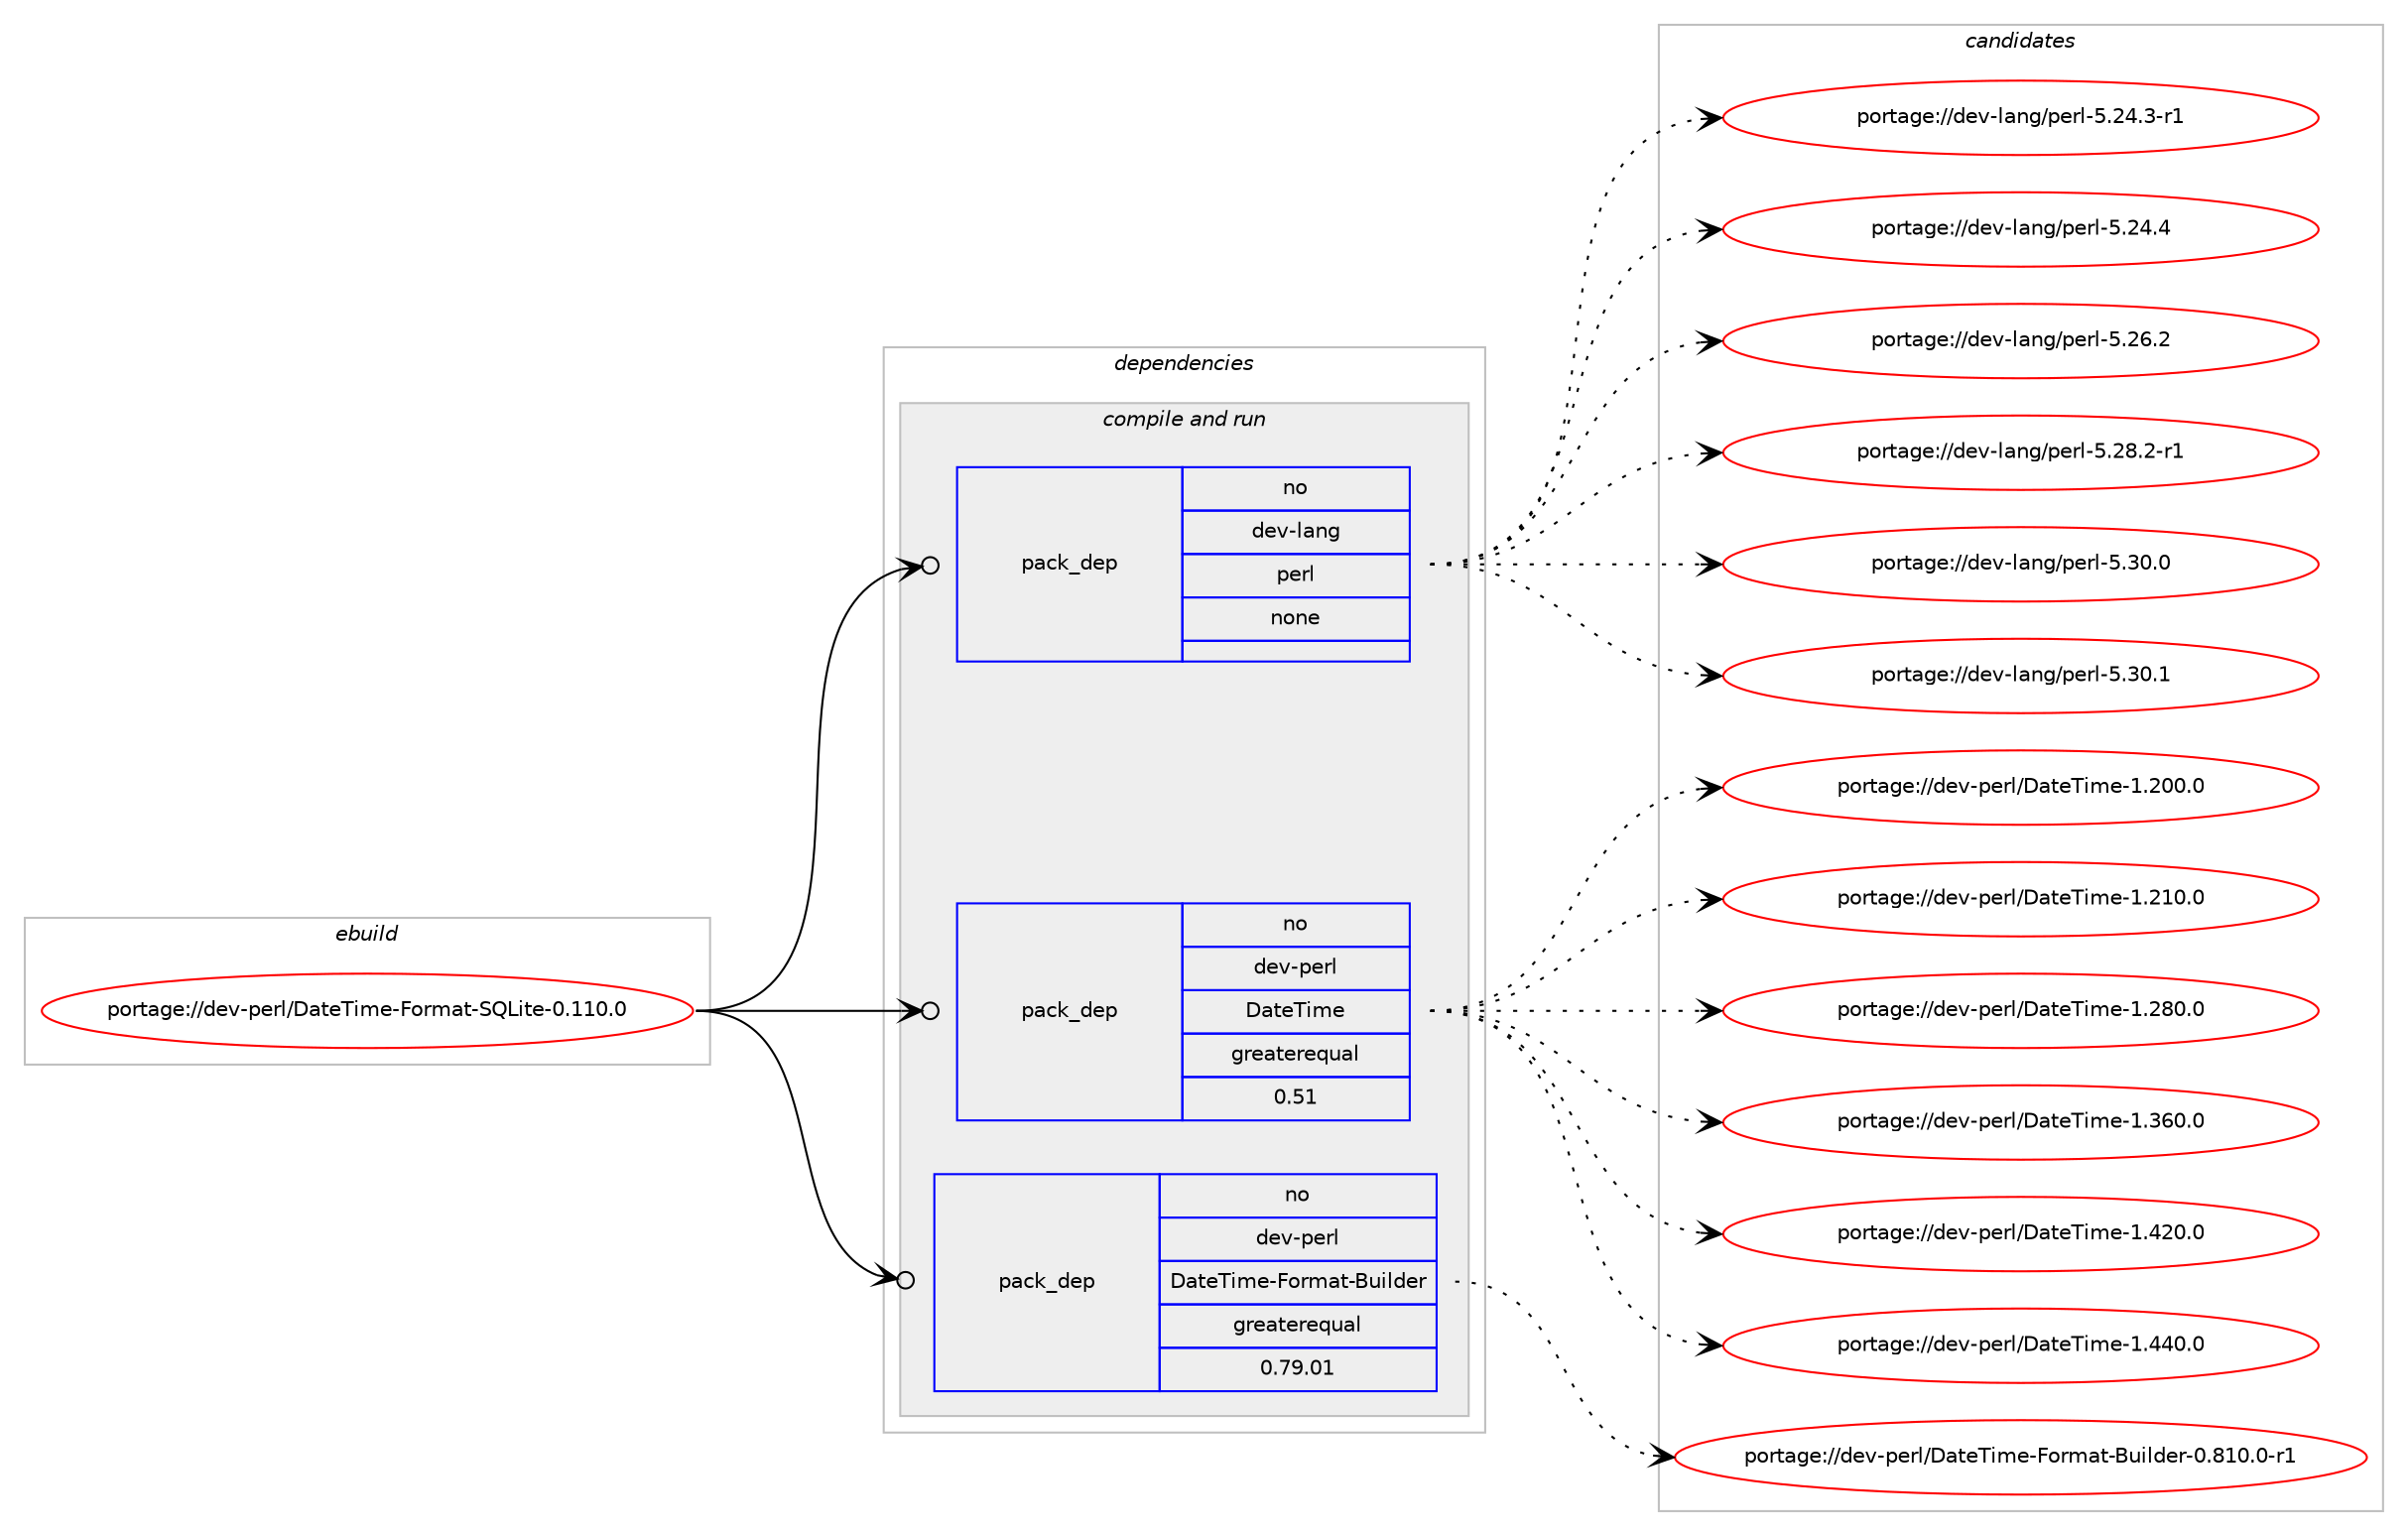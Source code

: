digraph prolog {

# *************
# Graph options
# *************

newrank=true;
concentrate=true;
compound=true;
graph [rankdir=LR,fontname=Helvetica,fontsize=10,ranksep=1.5];#, ranksep=2.5, nodesep=0.2];
edge  [arrowhead=vee];
node  [fontname=Helvetica,fontsize=10];

# **********
# The ebuild
# **********

subgraph cluster_leftcol {
color=gray;
rank=same;
label=<<i>ebuild</i>>;
id [label="portage://dev-perl/DateTime-Format-SQLite-0.110.0", color=red, width=4, href="../dev-perl/DateTime-Format-SQLite-0.110.0.svg"];
}

# ****************
# The dependencies
# ****************

subgraph cluster_midcol {
color=gray;
label=<<i>dependencies</i>>;
subgraph cluster_compile {
fillcolor="#eeeeee";
style=filled;
label=<<i>compile</i>>;
}
subgraph cluster_compileandrun {
fillcolor="#eeeeee";
style=filled;
label=<<i>compile and run</i>>;
subgraph pack85308 {
dependency111298 [label=<<TABLE BORDER="0" CELLBORDER="1" CELLSPACING="0" CELLPADDING="4" WIDTH="220"><TR><TD ROWSPAN="6" CELLPADDING="30">pack_dep</TD></TR><TR><TD WIDTH="110">no</TD></TR><TR><TD>dev-lang</TD></TR><TR><TD>perl</TD></TR><TR><TD>none</TD></TR><TR><TD></TD></TR></TABLE>>, shape=none, color=blue];
}
id:e -> dependency111298:w [weight=20,style="solid",arrowhead="odotvee"];
subgraph pack85309 {
dependency111299 [label=<<TABLE BORDER="0" CELLBORDER="1" CELLSPACING="0" CELLPADDING="4" WIDTH="220"><TR><TD ROWSPAN="6" CELLPADDING="30">pack_dep</TD></TR><TR><TD WIDTH="110">no</TD></TR><TR><TD>dev-perl</TD></TR><TR><TD>DateTime</TD></TR><TR><TD>greaterequal</TD></TR><TR><TD>0.51</TD></TR></TABLE>>, shape=none, color=blue];
}
id:e -> dependency111299:w [weight=20,style="solid",arrowhead="odotvee"];
subgraph pack85310 {
dependency111300 [label=<<TABLE BORDER="0" CELLBORDER="1" CELLSPACING="0" CELLPADDING="4" WIDTH="220"><TR><TD ROWSPAN="6" CELLPADDING="30">pack_dep</TD></TR><TR><TD WIDTH="110">no</TD></TR><TR><TD>dev-perl</TD></TR><TR><TD>DateTime-Format-Builder</TD></TR><TR><TD>greaterequal</TD></TR><TR><TD>0.79.01</TD></TR></TABLE>>, shape=none, color=blue];
}
id:e -> dependency111300:w [weight=20,style="solid",arrowhead="odotvee"];
}
subgraph cluster_run {
fillcolor="#eeeeee";
style=filled;
label=<<i>run</i>>;
}
}

# **************
# The candidates
# **************

subgraph cluster_choices {
rank=same;
color=gray;
label=<<i>candidates</i>>;

subgraph choice85308 {
color=black;
nodesep=1;
choiceportage100101118451089711010347112101114108455346505246514511449 [label="portage://dev-lang/perl-5.24.3-r1", color=red, width=4,href="../dev-lang/perl-5.24.3-r1.svg"];
choiceportage10010111845108971101034711210111410845534650524652 [label="portage://dev-lang/perl-5.24.4", color=red, width=4,href="../dev-lang/perl-5.24.4.svg"];
choiceportage10010111845108971101034711210111410845534650544650 [label="portage://dev-lang/perl-5.26.2", color=red, width=4,href="../dev-lang/perl-5.26.2.svg"];
choiceportage100101118451089711010347112101114108455346505646504511449 [label="portage://dev-lang/perl-5.28.2-r1", color=red, width=4,href="../dev-lang/perl-5.28.2-r1.svg"];
choiceportage10010111845108971101034711210111410845534651484648 [label="portage://dev-lang/perl-5.30.0", color=red, width=4,href="../dev-lang/perl-5.30.0.svg"];
choiceportage10010111845108971101034711210111410845534651484649 [label="portage://dev-lang/perl-5.30.1", color=red, width=4,href="../dev-lang/perl-5.30.1.svg"];
dependency111298:e -> choiceportage100101118451089711010347112101114108455346505246514511449:w [style=dotted,weight="100"];
dependency111298:e -> choiceportage10010111845108971101034711210111410845534650524652:w [style=dotted,weight="100"];
dependency111298:e -> choiceportage10010111845108971101034711210111410845534650544650:w [style=dotted,weight="100"];
dependency111298:e -> choiceportage100101118451089711010347112101114108455346505646504511449:w [style=dotted,weight="100"];
dependency111298:e -> choiceportage10010111845108971101034711210111410845534651484648:w [style=dotted,weight="100"];
dependency111298:e -> choiceportage10010111845108971101034711210111410845534651484649:w [style=dotted,weight="100"];
}
subgraph choice85309 {
color=black;
nodesep=1;
choiceportage10010111845112101114108476897116101841051091014549465048484648 [label="portage://dev-perl/DateTime-1.200.0", color=red, width=4,href="../dev-perl/DateTime-1.200.0.svg"];
choiceportage10010111845112101114108476897116101841051091014549465049484648 [label="portage://dev-perl/DateTime-1.210.0", color=red, width=4,href="../dev-perl/DateTime-1.210.0.svg"];
choiceportage10010111845112101114108476897116101841051091014549465056484648 [label="portage://dev-perl/DateTime-1.280.0", color=red, width=4,href="../dev-perl/DateTime-1.280.0.svg"];
choiceportage10010111845112101114108476897116101841051091014549465154484648 [label="portage://dev-perl/DateTime-1.360.0", color=red, width=4,href="../dev-perl/DateTime-1.360.0.svg"];
choiceportage10010111845112101114108476897116101841051091014549465250484648 [label="portage://dev-perl/DateTime-1.420.0", color=red, width=4,href="../dev-perl/DateTime-1.420.0.svg"];
choiceportage10010111845112101114108476897116101841051091014549465252484648 [label="portage://dev-perl/DateTime-1.440.0", color=red, width=4,href="../dev-perl/DateTime-1.440.0.svg"];
dependency111299:e -> choiceportage10010111845112101114108476897116101841051091014549465048484648:w [style=dotted,weight="100"];
dependency111299:e -> choiceportage10010111845112101114108476897116101841051091014549465049484648:w [style=dotted,weight="100"];
dependency111299:e -> choiceportage10010111845112101114108476897116101841051091014549465056484648:w [style=dotted,weight="100"];
dependency111299:e -> choiceportage10010111845112101114108476897116101841051091014549465154484648:w [style=dotted,weight="100"];
dependency111299:e -> choiceportage10010111845112101114108476897116101841051091014549465250484648:w [style=dotted,weight="100"];
dependency111299:e -> choiceportage10010111845112101114108476897116101841051091014549465252484648:w [style=dotted,weight="100"];
}
subgraph choice85310 {
color=black;
nodesep=1;
choiceportage1001011184511210111410847689711610184105109101457011111410997116456611710510810010111445484656494846484511449 [label="portage://dev-perl/DateTime-Format-Builder-0.810.0-r1", color=red, width=4,href="../dev-perl/DateTime-Format-Builder-0.810.0-r1.svg"];
dependency111300:e -> choiceportage1001011184511210111410847689711610184105109101457011111410997116456611710510810010111445484656494846484511449:w [style=dotted,weight="100"];
}
}

}
